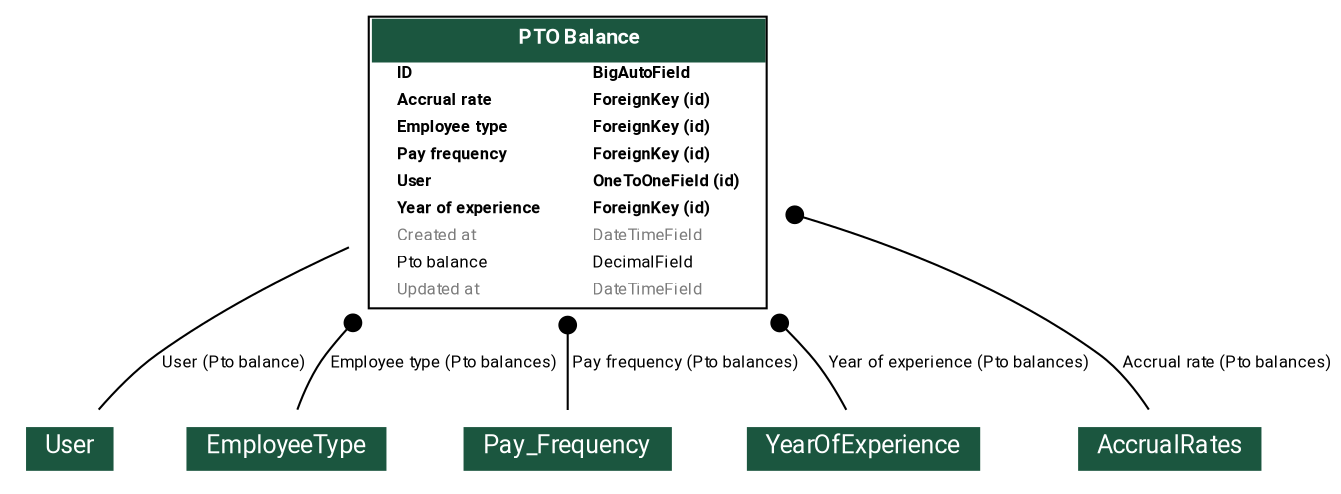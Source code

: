 digraph model_graph {
	graph [bb="0,0,621.69,229.25",
		fontname=Roboto,
		fontsize=8,
		rankdir=TB,
		splines=true
	];
	node [fontname=Roboto,
		fontsize=8,
		label="\N",
		shape=plaintext
	];
	edge [fontname=Roboto,
		fontsize=8
	];
	ptobalance_models_PTOBalance	[height=2.059,
		label=<
    <TABLE BGCOLOR="white" BORDER="1" CELLBORDER="0" CELLSPACING="0">
    <TR><TD COLSPAN="2" CELLPADDING="5" ALIGN="CENTER" BGCOLOR="#1b563f">
    <FONT FACE="Roboto" COLOR="white" POINT-SIZE="10"><B>
    PTO Balance
    </B></FONT></TD></TR>
  
  
    <TR><TD ALIGN="LEFT" BORDER="0">
    <FONT FACE="Roboto"><B>ID</B></FONT>
    </TD><TD ALIGN="LEFT">
    <FONT FACE="Roboto"><B>BigAutoField</B></FONT>
    </TD></TR>
  
  
  
    <TR><TD ALIGN="LEFT" BORDER="0">
    <FONT FACE="Roboto"><B>Accrual rate</B></FONT>
    </TD><TD ALIGN="LEFT">
    <FONT FACE="Roboto"><B>ForeignKey (id)</B></FONT>
    </TD></TR>
  
  
  
    <TR><TD ALIGN="LEFT" BORDER="0">
    <FONT FACE="Roboto"><B>Employee type</B></FONT>
    </TD><TD ALIGN="LEFT">
    <FONT FACE="Roboto"><B>ForeignKey (id)</B></FONT>
    </TD></TR>
  
  
  
    <TR><TD ALIGN="LEFT" BORDER="0">
    <FONT FACE="Roboto"><B>Pay frequency</B></FONT>
    </TD><TD ALIGN="LEFT">
    <FONT FACE="Roboto"><B>ForeignKey (id)</B></FONT>
    </TD></TR>
  
  
  
    <TR><TD ALIGN="LEFT" BORDER="0">
    <FONT FACE="Roboto"><B>User</B></FONT>
    </TD><TD ALIGN="LEFT">
    <FONT FACE="Roboto"><B>OneToOneField (id)</B></FONT>
    </TD></TR>
  
  
  
    <TR><TD ALIGN="LEFT" BORDER="0">
    <FONT FACE="Roboto"><B>Year of experience</B></FONT>
    </TD><TD ALIGN="LEFT">
    <FONT FACE="Roboto"><B>ForeignKey (id)</B></FONT>
    </TD></TR>
  
  
  
    <TR><TD ALIGN="LEFT" BORDER="0">
    <FONT COLOR="#7B7B7B" FACE="Roboto">Created at</FONT>
    </TD><TD ALIGN="LEFT">
    <FONT COLOR="#7B7B7B" FACE="Roboto">DateTimeField</FONT>
    </TD></TR>
  
  
  
    <TR><TD ALIGN="LEFT" BORDER="0">
    <FONT FACE="Roboto">Pto balance</FONT>
    </TD><TD ALIGN="LEFT">
    <FONT FACE="Roboto">DecimalField</FONT>
    </TD></TR>
  
  
  
    <TR><TD ALIGN="LEFT" BORDER="0">
    <FONT COLOR="#7B7B7B" FACE="Roboto">Updated at</FONT>
    </TD><TD ALIGN="LEFT">
    <FONT COLOR="#7B7B7B" FACE="Roboto">DateTimeField</FONT>
    </TD></TR>
  
  
    </TABLE>
    >,
		pos="267.25,155.12",
		width=2.9236];
	django_contrib_auth_models_User	[height=0.5,
		label=<
  <TABLE BGCOLOR="white" BORDER="0" CELLBORDER="0" CELLSPACING="0">
  <TR><TD COLSPAN="2" CELLPADDING="4" ALIGN="CENTER" BGCOLOR="#1b563f">
  <FONT FACE="Roboto" POINT-SIZE="12" COLOR="white">User</FONT>
  </TD></TR>
  </TABLE>
  >,
		pos="29.25,18",
		width=0.8125];
	ptobalance_models_PTOBalance -> django_contrib_auth_models_User	[arrowhead=none,
		arrowtail=none,
		dir=both,
		label=" User (Pto balance)",
		lp="109.38,58.5",
		pos="162.25,112.12 132.76,98.325 101.42,81.672 74.5,63 63.336,55.255 52.371,44.69 44.031,35.854"];
	employeetype_models_EmployeeType	[height=0.5,
		label=<
  <TABLE BGCOLOR="white" BORDER="0" CELLBORDER="0" CELLSPACING="0">
  <TR><TD COLSPAN="2" CELLPADDING="4" ALIGN="CENTER" BGCOLOR="#1b563f">
  <FONT FACE="Roboto" POINT-SIZE="12" COLOR="white">EmployeeType</FONT>
  </TD></TR>
  </TABLE>
  >,
		pos="133.25,18",
		width=1.5729];
	ptobalance_models_PTOBalance -> employeetype_models_EmployeeType	[arrowhead=none,
		arrowtail=dot,
		dir=both,
		label=" Employee type (Pto balances)",
		lp="208.88,58.5",
		pos="s,170.57,81.131 164.53,74.74 161.01,70.898 157.66,66.979 154.5,63 148.07,54.891 142.94,44.518 139.34,35.881"];
	payfrequency_models_Pay_Frequency	[height=0.5,
		label=<
  <TABLE BGCOLOR="white" BORDER="0" CELLBORDER="0" CELLSPACING="0">
  <TR><TD COLSPAN="2" CELLPADDING="4" ALIGN="CENTER" BGCOLOR="#1b563f">
  <FONT FACE="Roboto" POINT-SIZE="12" COLOR="white">Pay_Frequency</FONT>
  </TD></TR>
  </TABLE>
  >,
		pos="267.25,18",
		width=1.6354];
	ptobalance_models_PTOBalance -> payfrequency_models_Pay_Frequency	[arrowhead=none,
		arrowtail=dot,
		dir=both,
		label=" Pay frequency (Pto balances)",
		lp="320.88,58.5",
		pos="s,267.25,81.026 267.25,72.367 267.25,58.598 267.25,45.652 267.25,35.96"];
	yearofexperience_models_YearOfExperience	[height=0.5,
		label=<
  <TABLE BGCOLOR="white" BORDER="0" CELLBORDER="0" CELLSPACING="0">
  <TR><TD COLSPAN="2" CELLPADDING="4" ALIGN="CENTER" BGCOLOR="#1b563f">
  <FONT FACE="Roboto" POINT-SIZE="12" COLOR="white">YearOfExperience</FONT>
  </TD></TR>
  </TABLE>
  >,
		pos="409.25,18",
		width=1.8021];
	ptobalance_models_PTOBalance -> yearofexperience_models_YearOfExperience	[arrowhead=none,
		arrowtail=dot,
		dir=both,
		label=" Year of experience (Pto balances)",
		lp="447.39,58.5",
		pos="s,360.16,81.141 366.58,74.968 370.61,71.014 374.52,67.016 378.25,63 386.01,54.648 393.41,44.263 399.04,35.68"];
	accuralrates_models_AccrualRates	[height=0.5,
		label=<
  <TABLE BGCOLOR="white" BORDER="0" CELLBORDER="0" CELLSPACING="0">
  <TR><TD COLSPAN="2" CELLPADDING="4" ALIGN="CENTER" BGCOLOR="#1b563f">
  <FONT FACE="Roboto" POINT-SIZE="12" COLOR="white">AccrualRates</FONT>
  </TD></TR>
  </TABLE>
  >,
		pos="549.25,18",
		width=1.4583];
	ptobalance_models_PTOBalance -> accuralrates_models_AccrualRates	[arrowhead=none,
		arrowtail=dot,
		dir=both,
		label=" Accrual rate (Pto balances)",
		lp="572.19,58.5",
		pos="s,372.26,128.67 380.69,125.98 424.66,111.64 473.81,91.151 513.25,63 523.37,55.775 532.25,45.003 538.66,35.926"];
}
